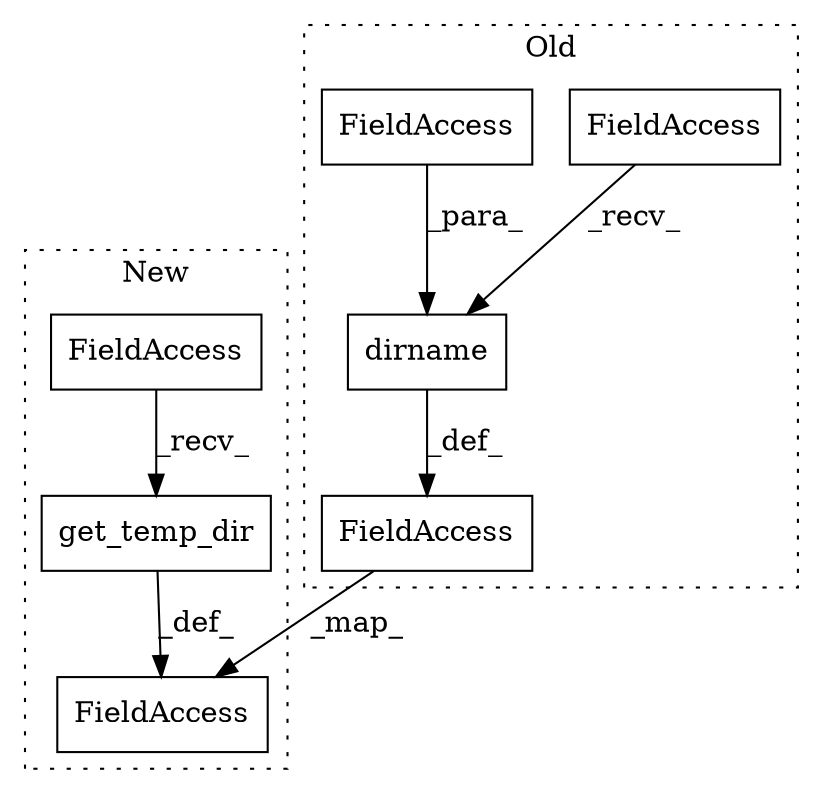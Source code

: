 digraph G {
subgraph cluster0 {
1 [label="dirname" a="32" s="2551,2567" l="8,1" shape="box"];
4 [label="FieldAccess" a="22" s="2543" l="7" shape="box"];
5 [label="FieldAccess" a="22" s="2559" l="8" shape="box"];
6 [label="FieldAccess" a="22" s="2513" l="28" shape="box"];
label = "Old";
style="dotted";
}
subgraph cluster1 {
2 [label="get_temp_dir" a="32" s="2591" l="14" shape="box"];
3 [label="FieldAccess" a="22" s="2575" l="15" shape="box"];
7 [label="FieldAccess" a="22" s="2545" l="28" shape="box"];
label = "New";
style="dotted";
}
1 -> 6 [label="_def_"];
2 -> 7 [label="_def_"];
3 -> 2 [label="_recv_"];
4 -> 1 [label="_recv_"];
5 -> 1 [label="_para_"];
6 -> 7 [label="_map_"];
}